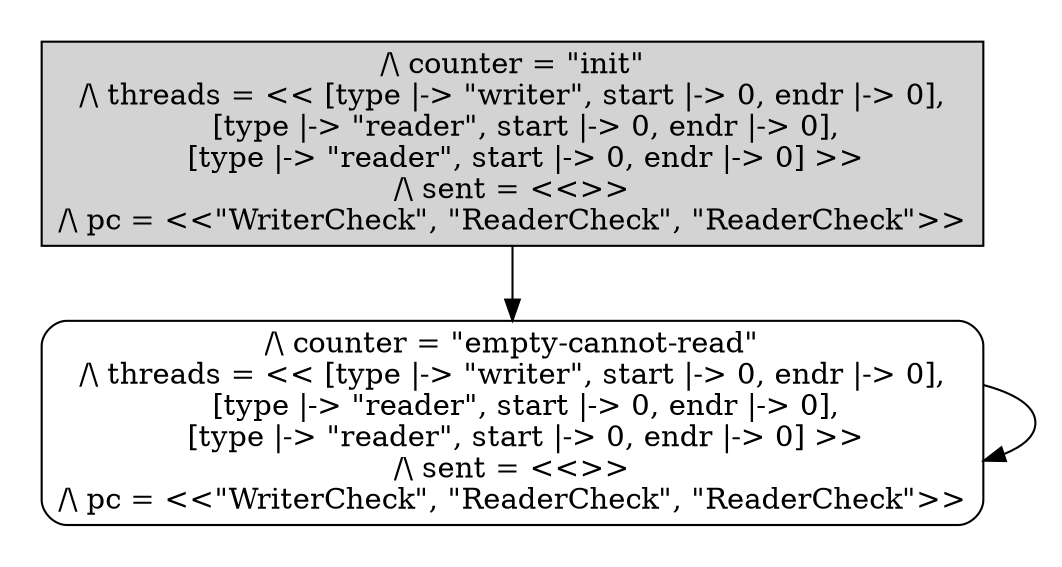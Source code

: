 strict digraph DiskGraph {
node [shape=box,style=rounded]
nodesep=0.35;
subgraph cluster_graph {
color="white";
-3102097335548326673 [label="/\\ counter = \"init\"\n/\\ threads = << [type |-> \"writer\", start |-> 0, endr |-> 0],\n   [type |-> \"reader\", start |-> 0, endr |-> 0],\n   [type |-> \"reader\", start |-> 0, endr |-> 0] >>\n/\\ sent = <<>>\n/\\ pc = <<\"WriterCheck\", \"ReaderCheck\", \"ReaderCheck\">>",style = filled]
-3102097335548326673 -> 1268738161081678619 [label="",color="black",fontcolor="black"];
1268738161081678619 [label="/\\ counter = \"empty-cannot-read\"\n/\\ threads = << [type |-> \"writer\", start |-> 0, endr |-> 0],\n   [type |-> \"reader\", start |-> 0, endr |-> 0],\n   [type |-> \"reader\", start |-> 0, endr |-> 0] >>\n/\\ sent = <<>>\n/\\ pc = <<\"WriterCheck\", \"ReaderCheck\", \"ReaderCheck\">>"];
-3102097335548326673 -> 1268738161081678619 [label="",color="black",fontcolor="black"];
1268738161081678619 -> 1268738161081678619 [label="",color="black",fontcolor="black"];
1268738161081678619 -> 1268738161081678619 [label="",color="black",fontcolor="black"];
{rank = same; -3102097335548326673;}
{rank = same; 1268738161081678619;}
}
}